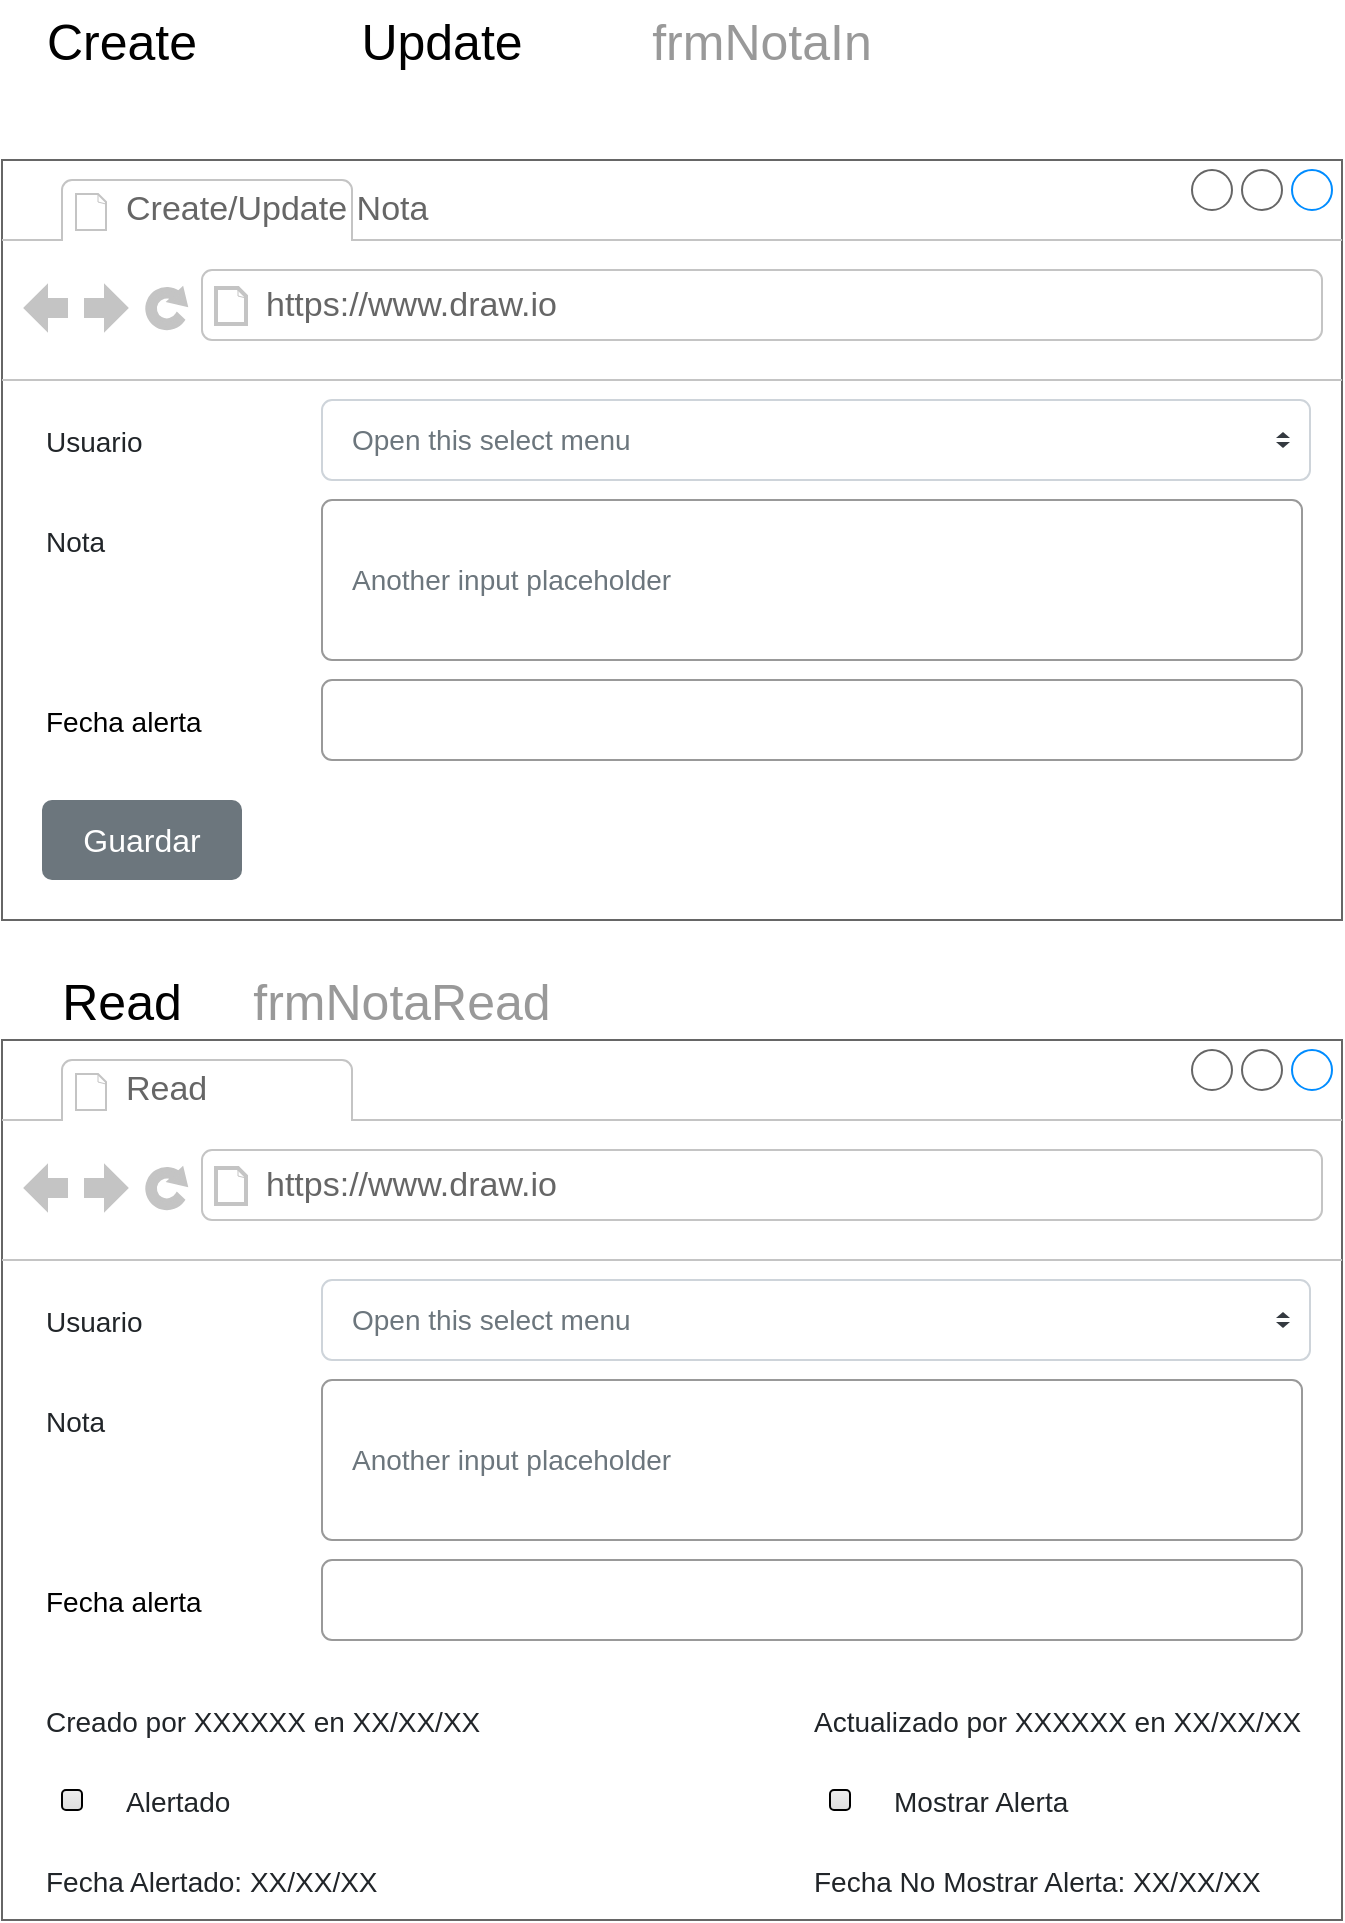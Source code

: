 <mxfile version="13.5.7" type="device"><diagram id="2FDvjQqGVik_pECxnmkN" name="Page-1"><mxGraphModel dx="830" dy="513" grid="1" gridSize="10" guides="1" tooltips="1" connect="1" arrows="1" fold="1" page="1" pageScale="1" pageWidth="827" pageHeight="1169" math="0" shadow="0"><root><mxCell id="0"/><mxCell id="1" parent="0"/><mxCell id="uk3vGSCmE_CxHHQvIUhv-1" value="Create" style="text;html=1;strokeColor=none;fillColor=none;align=center;verticalAlign=middle;whiteSpace=wrap;rounded=0;fontSize=25;" vertex="1" parent="1"><mxGeometry x="40" y="40" width="120" height="40" as="geometry"/></mxCell><mxCell id="uk3vGSCmE_CxHHQvIUhv-2" value="Read" style="text;html=1;strokeColor=none;fillColor=none;align=center;verticalAlign=middle;whiteSpace=wrap;rounded=0;fontSize=25;" vertex="1" parent="1"><mxGeometry x="40" y="520" width="120" height="40" as="geometry"/></mxCell><mxCell id="uk3vGSCmE_CxHHQvIUhv-3" value="Update" style="text;html=1;strokeColor=none;fillColor=none;align=center;verticalAlign=middle;whiteSpace=wrap;rounded=0;fontSize=25;" vertex="1" parent="1"><mxGeometry x="200" y="40" width="120" height="40" as="geometry"/></mxCell><mxCell id="uk3vGSCmE_CxHHQvIUhv-6" value="" style="strokeWidth=1;shadow=0;dashed=0;align=center;html=1;shape=mxgraph.mockup.containers.browserWindow;rSize=0;strokeColor=#666666;strokeColor2=#008cff;strokeColor3=#c4c4c4;mainText=,;recursiveResize=0;fontSize=25;" vertex="1" parent="1"><mxGeometry x="40" y="120" width="670" height="380" as="geometry"/></mxCell><mxCell id="uk3vGSCmE_CxHHQvIUhv-7" value="Create/Update Nota" style="strokeWidth=1;shadow=0;dashed=0;align=center;html=1;shape=mxgraph.mockup.containers.anchor;fontSize=17;fontColor=#666666;align=left;" vertex="1" parent="uk3vGSCmE_CxHHQvIUhv-6"><mxGeometry x="60" y="12" width="180" height="26" as="geometry"/></mxCell><mxCell id="uk3vGSCmE_CxHHQvIUhv-8" value="https://www.draw.io" style="strokeWidth=1;shadow=0;dashed=0;align=center;html=1;shape=mxgraph.mockup.containers.anchor;rSize=0;fontSize=17;fontColor=#666666;align=left;" vertex="1" parent="uk3vGSCmE_CxHHQvIUhv-6"><mxGeometry x="130" y="60" width="250" height="26" as="geometry"/></mxCell><mxCell id="uk3vGSCmE_CxHHQvIUhv-9" value="Guardar" style="html=1;shadow=0;dashed=0;shape=mxgraph.bootstrap.rrect;rSize=5;strokeColor=none;strokeWidth=1;fillColor=#6C767D;fontColor=#FFFFFF;whiteSpace=wrap;align=center;verticalAlign=middle;spacingLeft=0;fontStyle=0;fontSize=16;spacing=5;" vertex="1" parent="uk3vGSCmE_CxHHQvIUhv-6"><mxGeometry x="20" y="320" width="100" height="40" as="geometry"/></mxCell><mxCell id="uk3vGSCmE_CxHHQvIUhv-13" value="Usuario" style="fillColor=none;strokeColor=none;align=left;fontSize=14;fontColor=#212529;" vertex="1" parent="uk3vGSCmE_CxHHQvIUhv-6"><mxGeometry x="20" y="120" width="140" height="40" as="geometry"/></mxCell><mxCell id="uk3vGSCmE_CxHHQvIUhv-15" value="Nota" style="fillColor=none;strokeColor=none;align=left;fontSize=14;fontColor=#212529;" vertex="1" parent="uk3vGSCmE_CxHHQvIUhv-6"><mxGeometry width="140" height="40" relative="1" as="geometry"><mxPoint x="20" y="170" as="offset"/></mxGeometry></mxCell><mxCell id="uk3vGSCmE_CxHHQvIUhv-16" value="Another input placeholder" style="html=1;shadow=0;dashed=0;shape=mxgraph.bootstrap.rrect;rSize=5;fillColor=none;strokeColor=#999999;align=left;spacing=15;fontSize=14;fontColor=#6C767D;" vertex="1" parent="uk3vGSCmE_CxHHQvIUhv-6"><mxGeometry width="490" height="80" relative="1" as="geometry"><mxPoint x="160" y="170" as="offset"/></mxGeometry></mxCell><mxCell id="uk3vGSCmE_CxHHQvIUhv-17" value="Open this select menu" style="html=1;shadow=0;dashed=0;shape=mxgraph.bootstrap.rrect;rSize=5;fillColor=#ffffff;strokeColor=#CED4DA;align=left;spacing=15;fontSize=14;fontColor=#6C767D;" vertex="1" parent="uk3vGSCmE_CxHHQvIUhv-6"><mxGeometry x="160" y="120" width="494" height="40" as="geometry"/></mxCell><mxCell id="uk3vGSCmE_CxHHQvIUhv-18" value="" style="shape=triangle;direction=south;fillColor=#343A40;strokeColor=none;perimeter=none;" vertex="1" parent="uk3vGSCmE_CxHHQvIUhv-17"><mxGeometry x="1" y="0.5" width="7" height="3" relative="1" as="geometry"><mxPoint x="-17" y="1" as="offset"/></mxGeometry></mxCell><mxCell id="uk3vGSCmE_CxHHQvIUhv-19" value="" style="shape=triangle;direction=north;fillColor=#343A40;strokeColor=none;perimeter=none;" vertex="1" parent="uk3vGSCmE_CxHHQvIUhv-17"><mxGeometry x="1" y="0.5" width="7" height="3" relative="1" as="geometry"><mxPoint x="-17" y="-4" as="offset"/></mxGeometry></mxCell><mxCell id="uk3vGSCmE_CxHHQvIUhv-34" value="Fecha alerta" style="fillColor=none;strokeColor=none;align=left;fontSize=14;" vertex="1" parent="uk3vGSCmE_CxHHQvIUhv-6"><mxGeometry x="20" y="260" width="140" height="40" as="geometry"/></mxCell><mxCell id="uk3vGSCmE_CxHHQvIUhv-35" value="" style="html=1;shadow=0;dashed=0;shape=mxgraph.bootstrap.rrect;rSize=5;fillColor=none;strokeColor=#999999;align=left;spacing=15;fontSize=14;fontColor=#6C767D;" vertex="1" parent="uk3vGSCmE_CxHHQvIUhv-6"><mxGeometry x="160" y="260" width="490" height="40" as="geometry"/></mxCell><mxCell id="uk3vGSCmE_CxHHQvIUhv-32" value="frmNotaIn" style="text;html=1;strokeColor=none;fillColor=none;align=center;verticalAlign=middle;whiteSpace=wrap;rounded=0;fontSize=25;fontColor=#999999;" vertex="1" parent="1"><mxGeometry x="360" y="40" width="120" height="40" as="geometry"/></mxCell><mxCell id="uk3vGSCmE_CxHHQvIUhv-33" value="frmNotaRead" style="text;html=1;strokeColor=none;fillColor=none;align=center;verticalAlign=middle;whiteSpace=wrap;rounded=0;fontSize=25;fontColor=#999999;" vertex="1" parent="1"><mxGeometry x="160" y="520" width="160" height="40" as="geometry"/></mxCell><mxCell id="uk3vGSCmE_CxHHQvIUhv-37" value="" style="strokeWidth=1;shadow=0;dashed=0;align=center;html=1;shape=mxgraph.mockup.containers.browserWindow;rSize=0;strokeColor=#666666;strokeColor2=#008cff;strokeColor3=#c4c4c4;mainText=,;recursiveResize=0;fontSize=25;" vertex="1" parent="1"><mxGeometry x="40" y="560" width="670" height="440" as="geometry"/></mxCell><mxCell id="uk3vGSCmE_CxHHQvIUhv-38" value="Read" style="strokeWidth=1;shadow=0;dashed=0;align=center;html=1;shape=mxgraph.mockup.containers.anchor;fontSize=17;fontColor=#666666;align=left;" vertex="1" parent="uk3vGSCmE_CxHHQvIUhv-37"><mxGeometry x="60" y="12" width="110" height="26" as="geometry"/></mxCell><mxCell id="uk3vGSCmE_CxHHQvIUhv-39" value="https://www.draw.io" style="strokeWidth=1;shadow=0;dashed=0;align=center;html=1;shape=mxgraph.mockup.containers.anchor;rSize=0;fontSize=17;fontColor=#666666;align=left;" vertex="1" parent="uk3vGSCmE_CxHHQvIUhv-37"><mxGeometry x="130" y="60" width="250" height="26" as="geometry"/></mxCell><mxCell id="uk3vGSCmE_CxHHQvIUhv-41" value="Usuario" style="fillColor=none;strokeColor=none;align=left;fontSize=14;fontColor=#212529;" vertex="1" parent="uk3vGSCmE_CxHHQvIUhv-37"><mxGeometry x="20" y="120" width="140" height="40" as="geometry"/></mxCell><mxCell id="uk3vGSCmE_CxHHQvIUhv-42" value="Nota" style="fillColor=none;strokeColor=none;align=left;fontSize=14;fontColor=#212529;" vertex="1" parent="uk3vGSCmE_CxHHQvIUhv-37"><mxGeometry width="140" height="40" relative="1" as="geometry"><mxPoint x="20" y="170" as="offset"/></mxGeometry></mxCell><mxCell id="uk3vGSCmE_CxHHQvIUhv-43" value="Another input placeholder" style="html=1;shadow=0;dashed=0;shape=mxgraph.bootstrap.rrect;rSize=5;fillColor=none;strokeColor=#999999;align=left;spacing=15;fontSize=14;fontColor=#6C767D;" vertex="1" parent="uk3vGSCmE_CxHHQvIUhv-37"><mxGeometry width="490" height="80" relative="1" as="geometry"><mxPoint x="160" y="170" as="offset"/></mxGeometry></mxCell><mxCell id="uk3vGSCmE_CxHHQvIUhv-44" value="Open this select menu" style="html=1;shadow=0;dashed=0;shape=mxgraph.bootstrap.rrect;rSize=5;fillColor=#ffffff;strokeColor=#CED4DA;align=left;spacing=15;fontSize=14;fontColor=#6C767D;" vertex="1" parent="uk3vGSCmE_CxHHQvIUhv-37"><mxGeometry x="160" y="120" width="494" height="40" as="geometry"/></mxCell><mxCell id="uk3vGSCmE_CxHHQvIUhv-45" value="" style="shape=triangle;direction=south;fillColor=#343A40;strokeColor=none;perimeter=none;" vertex="1" parent="uk3vGSCmE_CxHHQvIUhv-44"><mxGeometry x="1" y="0.5" width="7" height="3" relative="1" as="geometry"><mxPoint x="-17" y="1" as="offset"/></mxGeometry></mxCell><mxCell id="uk3vGSCmE_CxHHQvIUhv-46" value="" style="shape=triangle;direction=north;fillColor=#343A40;strokeColor=none;perimeter=none;" vertex="1" parent="uk3vGSCmE_CxHHQvIUhv-44"><mxGeometry x="1" y="0.5" width="7" height="3" relative="1" as="geometry"><mxPoint x="-17" y="-4" as="offset"/></mxGeometry></mxCell><mxCell id="uk3vGSCmE_CxHHQvIUhv-47" value="Fecha alerta" style="fillColor=none;strokeColor=none;align=left;fontSize=14;" vertex="1" parent="uk3vGSCmE_CxHHQvIUhv-37"><mxGeometry x="20" y="260" width="140" height="40" as="geometry"/></mxCell><mxCell id="uk3vGSCmE_CxHHQvIUhv-48" value="" style="html=1;shadow=0;dashed=0;shape=mxgraph.bootstrap.rrect;rSize=5;fillColor=none;strokeColor=#999999;align=left;spacing=15;fontSize=14;fontColor=#6C767D;" vertex="1" parent="uk3vGSCmE_CxHHQvIUhv-37"><mxGeometry x="160" y="260" width="490" height="40" as="geometry"/></mxCell><mxCell id="uk3vGSCmE_CxHHQvIUhv-49" value="Creado por XXXXXX en XX/XX/XX" style="fillColor=none;strokeColor=none;align=left;fontSize=14;fontColor=#212529;" vertex="1" parent="uk3vGSCmE_CxHHQvIUhv-37"><mxGeometry x="20" y="320" width="250" height="40" as="geometry"/></mxCell><mxCell id="uk3vGSCmE_CxHHQvIUhv-50" value="Actualizado por XXXXXX en XX/XX/XX" style="fillColor=none;strokeColor=none;align=left;fontSize=14;fontColor=#212529;" vertex="1" parent="uk3vGSCmE_CxHHQvIUhv-37"><mxGeometry x="404" y="320" width="250" height="40" as="geometry"/></mxCell><mxCell id="uk3vGSCmE_CxHHQvIUhv-51" value="Alertado" style="fillColor=none;strokeColor=none;align=left;fontSize=14;fontColor=#212529;" vertex="1" parent="uk3vGSCmE_CxHHQvIUhv-37"><mxGeometry x="60" y="360" width="210" height="40" as="geometry"/></mxCell><mxCell id="uk3vGSCmE_CxHHQvIUhv-52" value="Fecha Alertado: XX/XX/XX" style="fillColor=none;strokeColor=none;align=left;fontSize=14;fontColor=#212529;" vertex="1" parent="uk3vGSCmE_CxHHQvIUhv-37"><mxGeometry x="20" y="400" width="250" height="40" as="geometry"/></mxCell><mxCell id="uk3vGSCmE_CxHHQvIUhv-53" value="" style="html=1;shadow=0;dashed=0;shape=mxgraph.bootstrap.checkbox2;labelPosition=right;verticalLabelPosition=middle;align=left;verticalAlign=middle;gradientColor=#DEDEDE;fillColor=#EDEDED;checked=0;spacing=5;checkedFill=#0085FC;checkedStroke=#ffffff;fontSize=25;fontColor=#999999;" vertex="1" parent="uk3vGSCmE_CxHHQvIUhv-37"><mxGeometry x="30" y="375" width="10" height="10" as="geometry"/></mxCell><mxCell id="uk3vGSCmE_CxHHQvIUhv-54" value="Mostrar Alerta" style="fillColor=none;strokeColor=none;align=left;fontSize=14;fontColor=#212529;" vertex="1" parent="uk3vGSCmE_CxHHQvIUhv-37"><mxGeometry x="444" y="360" width="210" height="40" as="geometry"/></mxCell><mxCell id="uk3vGSCmE_CxHHQvIUhv-55" value="Fecha No Mostrar Alerta: XX/XX/XX" style="fillColor=none;strokeColor=none;align=left;fontSize=14;fontColor=#212529;" vertex="1" parent="uk3vGSCmE_CxHHQvIUhv-37"><mxGeometry x="404" y="400" width="250" height="40" as="geometry"/></mxCell><mxCell id="uk3vGSCmE_CxHHQvIUhv-56" value="" style="html=1;shadow=0;dashed=0;shape=mxgraph.bootstrap.checkbox2;labelPosition=right;verticalLabelPosition=middle;align=left;verticalAlign=middle;gradientColor=#DEDEDE;fillColor=#EDEDED;checked=0;spacing=5;checkedFill=#0085FC;checkedStroke=#ffffff;fontSize=25;fontColor=#999999;" vertex="1" parent="uk3vGSCmE_CxHHQvIUhv-37"><mxGeometry x="414" y="375" width="10" height="10" as="geometry"/></mxCell></root></mxGraphModel></diagram></mxfile>
